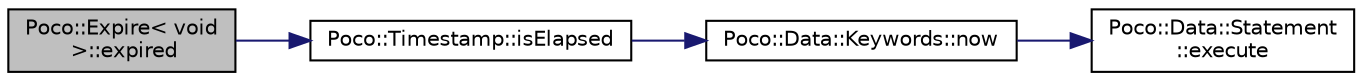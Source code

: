 digraph "Poco::Expire&lt; void &gt;::expired"
{
 // LATEX_PDF_SIZE
  edge [fontname="Helvetica",fontsize="10",labelfontname="Helvetica",labelfontsize="10"];
  node [fontname="Helvetica",fontsize="10",shape=record];
  rankdir="LR";
  Node1 [label="Poco::Expire\< void\l \>::expired",height=0.2,width=0.4,color="black", fillcolor="grey75", style="filled", fontcolor="black",tooltip=" "];
  Node1 -> Node2 [color="midnightblue",fontsize="10",style="solid"];
  Node2 [label="Poco::Timestamp::isElapsed",height=0.2,width=0.4,color="black", fillcolor="white", style="filled",URL="$classPoco_1_1Timestamp.html#a21f088dca2e7c60817eb009aab994ac8",tooltip=" "];
  Node2 -> Node3 [color="midnightblue",fontsize="10",style="solid"];
  Node3 [label="Poco::Data::Keywords::now",height=0.2,width=0.4,color="black", fillcolor="white", style="filled",URL="$namespacePoco_1_1Data_1_1Keywords.html#a839e06ffbdee1328f646e4c83e0ae1fd",tooltip=" "];
  Node3 -> Node4 [color="midnightblue",fontsize="10",style="solid"];
  Node4 [label="Poco::Data::Statement\l::execute",height=0.2,width=0.4,color="black", fillcolor="white", style="filled",URL="$classPoco_1_1Data_1_1Statement.html#a2be38d265a5c47b8210f15e4082eec4e",tooltip="Creates a string from the accumulated SQL statement."];
}
